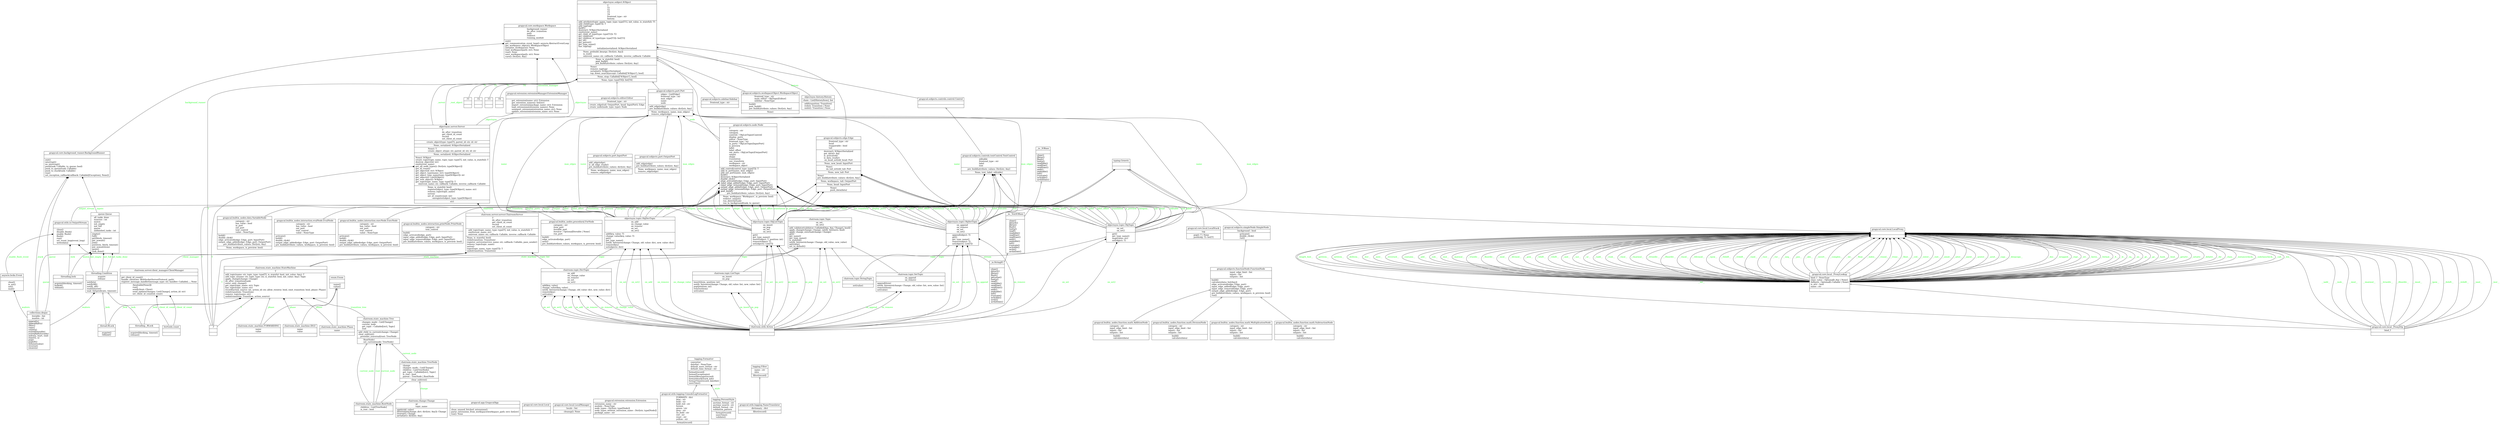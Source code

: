digraph "classes" {
rankdir=BT
charset="utf-8"
".T" [color="black", fontcolor="black", label=<{.T|<br ALIGN="LEFT"/>|}>, shape="record", style="solid"];
".T" [color="black", fontcolor="black", label=<{.T|<br ALIGN="LEFT"/>|}>, shape="record", style="solid"];
".T" [color="black", fontcolor="black", label=<{.T|<br ALIGN="LEFT"/>|}>, shape="record", style="solid"];
".T" [color="black", fontcolor="black", label=<{.T|<br ALIGN="LEFT"/>|}>, shape="record", style="solid"];
".T" [color="black", fontcolor="black", label=<{.T|<br ALIGN="LEFT"/>|}>, shape="record", style="solid"];
".T1" [color="black", fontcolor="black", label=<{.T1|<br ALIGN="LEFT"/>|}>, shape="record", style="solid"];
".T2" [color="black", fontcolor="black", label=<{.T2|<br ALIGN="LEFT"/>|}>, shape="record", style="solid"];
".T3" [color="black", fontcolor="black", label=<{.T3|<br ALIGN="LEFT"/>|}>, shape="record", style="solid"];
".T4" [color="black", fontcolor="black", label=<{.T4|<br ALIGN="LEFT"/>|}>, shape="record", style="solid"];
"_io.StringIO" [color="black", fontcolor="black", label=<{_io.StringIO|<br ALIGN="LEFT"/>|<I>close</I>()<br ALIGN="LEFT"/><I>detach</I>()<br ALIGN="LEFT"/><I>fileno</I>()<br ALIGN="LEFT"/><I>flush</I>()<br ALIGN="LEFT"/><I>getvalue</I>()<br ALIGN="LEFT"/><I>isatty</I>()<br ALIGN="LEFT"/><I>read</I>()<br ALIGN="LEFT"/><I>readable</I>()<br ALIGN="LEFT"/><I>readline</I>()<br ALIGN="LEFT"/><I>readlines</I>()<br ALIGN="LEFT"/><I>seek</I>()<br ALIGN="LEFT"/><I>seekable</I>()<br ALIGN="LEFT"/><I>tell</I>()<br ALIGN="LEFT"/><I>truncate</I>()<br ALIGN="LEFT"/><I>writable</I>()<br ALIGN="LEFT"/><I>write</I>()<br ALIGN="LEFT"/><I>writelines</I>()<br ALIGN="LEFT"/>}>, shape="record", style="solid"];
"_io._IOBase" [color="black", fontcolor="black", label=<{_io._IOBase|<br ALIGN="LEFT"/>|<I>close</I>()<br ALIGN="LEFT"/><I>fileno</I>()<br ALIGN="LEFT"/><I>flush</I>()<br ALIGN="LEFT"/><I>isatty</I>()<br ALIGN="LEFT"/><I>readable</I>()<br ALIGN="LEFT"/><I>readline</I>()<br ALIGN="LEFT"/><I>readlines</I>()<br ALIGN="LEFT"/><I>seek</I>()<br ALIGN="LEFT"/><I>seekable</I>()<br ALIGN="LEFT"/><I>tell</I>()<br ALIGN="LEFT"/><I>truncate</I>()<br ALIGN="LEFT"/><I>writable</I>()<br ALIGN="LEFT"/><I>writelines</I>()<br ALIGN="LEFT"/>}>, shape="record", style="solid"];
"_io._TextIOBase" [color="black", fontcolor="black", label=<{_io._TextIOBase|<br ALIGN="LEFT"/>|<I>close</I>()<br ALIGN="LEFT"/><I>detach</I>()<br ALIGN="LEFT"/><I>fileno</I>()<br ALIGN="LEFT"/><I>flush</I>()<br ALIGN="LEFT"/><I>isatty</I>()<br ALIGN="LEFT"/><I>read</I>()<br ALIGN="LEFT"/><I>readable</I>()<br ALIGN="LEFT"/><I>readline</I>()<br ALIGN="LEFT"/><I>readlines</I>()<br ALIGN="LEFT"/><I>seek</I>()<br ALIGN="LEFT"/><I>seekable</I>()<br ALIGN="LEFT"/><I>tell</I>()<br ALIGN="LEFT"/><I>truncate</I>()<br ALIGN="LEFT"/><I>writable</I>()<br ALIGN="LEFT"/><I>write</I>()<br ALIGN="LEFT"/><I>writelines</I>()<br ALIGN="LEFT"/>}>, shape="record", style="solid"];
"_thread.RLock" [color="black", fontcolor="black", label=<{_thread.RLock|<br ALIGN="LEFT"/>|<I>acquire</I>()<br ALIGN="LEFT"/><I>release</I>()<br ALIGN="LEFT"/>}>, shape="record", style="solid"];
"asyncio.locks.Event" [color="black", fontcolor="black", label=<{asyncio.locks.Event|<br ALIGN="LEFT"/>|clear()<br ALIGN="LEFT"/>is_set()<br ALIGN="LEFT"/>set()<br ALIGN="LEFT"/>wait()<br ALIGN="LEFT"/>}>, shape="record", style="solid"];
"chatroom.change.Change" [color="black", fontcolor="black", label=<{chatroom.change.Change|id<br ALIGN="LEFT"/>topic_name<br ALIGN="LEFT"/>|apply(old_value)<br ALIGN="LEFT"/>deserialize(change_dict: dict[str, Any]): Change<br ALIGN="LEFT"/><I>inverse</I>(): Change<br ALIGN="LEFT"/><I>serialize</I>(): dict[str, Any]<br ALIGN="LEFT"/>}>, shape="record", style="solid"];
"chatroom.server.client_manager.ClientManager" [color="black", fontcolor="black", label=<{chatroom.server.client_manager.ClientManager|<br ALIGN="LEFT"/>|get_client_id_count()<br ALIGN="LEFT"/>handle_client(ws: WebSocketServerProtocol, path)<br ALIGN="LEFT"/>register_message_handler(message_type: str, handler: Callable[..., None | Awaitable[None]])<br ALIGN="LEFT"/>run()<br ALIGN="LEFT"/>send(client: Client)<br ALIGN="LEFT"/>send_update(changes: List[Change], action_id: str)<br ALIGN="LEFT"/>set_client_id_count(id_count)<br ALIGN="LEFT"/>}>, shape="record", style="solid"];
"chatroom.server.server.ChatroomServer" [color="black", fontcolor="black", label=<{chatroom.server.server.ChatroomServer|T<br ALIGN="LEFT"/>do_after_transition<br ALIGN="LEFT"/>get_client_id_count<br ALIGN="LEFT"/>record<br ALIGN="LEFT"/>set_client_id_count<br ALIGN="LEFT"/>|add_topic(topic_name, type: type[T], init_value, is_stateful): T<br ALIGN="LEFT"/>emit(event_name: str)<br ALIGN="LEFT"/>on(event_name: str, callback: Callable, inverse_callback: Callable | None, is_stateful: bool)<br ALIGN="LEFT"/>redo(transition: Transition)<br ALIGN="LEFT"/>register_service(service_name: str, callback: Callable, pass_sender)<br ALIGN="LEFT"/>remove_topic(topic_name)<br ALIGN="LEFT"/>serve()<br ALIGN="LEFT"/>topic(topic_name, type: type[T]): T<br ALIGN="LEFT"/>undo(transition: Transition)<br ALIGN="LEFT"/>}>, shape="record", style="solid"];
"chatroom.state_machine.Phase.FORWARDING" [color="black", fontcolor="black", label=<{chatroom.state_machine.FORWARDING|name<br ALIGN="LEFT"/>value<br ALIGN="LEFT"/>|}>, shape="record", style="solid"];
"chatroom.state_machine.Phase.IDLE" [color="black", fontcolor="black", label=<{chatroom.state_machine.IDLE|name<br ALIGN="LEFT"/>value<br ALIGN="LEFT"/>|}>, shape="record", style="solid"];
"chatroom.state_machine.Phase" [color="black", fontcolor="black", label=<{chatroom.state_machine.Phase|name<br ALIGN="LEFT"/>|}>, shape="record", style="solid"];
"chatroom.state_machine.RootNode" [color="black", fontcolor="black", label=<{chatroom.state_machine.RootNode|children : List[TreeNode]<br ALIGN="LEFT"/>is_root : bool<br ALIGN="LEFT"/>|}>, shape="record", style="solid"];
"chatroom.state_machine.StateMachine" [color="black", fontcolor="black", label=<{chatroom.state_machine.StateMachine|T<br ALIGN="LEFT"/>|add_topic(name: str, topic_type: type[T], is_stateful: bool, init_value: Any): T<br ALIGN="LEFT"/>add_topic_s(name: str, topic_type: str, is_stateful: bool, init_value: Any): Topic<br ALIGN="LEFT"/>apply_change(change: Change)<br ALIGN="LEFT"/>do_after_transition(task)<br ALIGN="LEFT"/>enter_emit_change()<br ALIGN="LEFT"/>get_topic(topic_name: str): Topic<br ALIGN="LEFT"/>has_topic(topic_name: str)<br ALIGN="LEFT"/>record(action_source: int, action_id: str, allow_reentry: bool, emit_transition: bool, phase: Phase)<br ALIGN="LEFT"/>redo(transition: Transition)<br ALIGN="LEFT"/>remove_topic(name: str)<br ALIGN="LEFT"/>undo(transition: Transition, action_source)<br ALIGN="LEFT"/>}>, shape="record", style="solid"];
"chatroom.state_machine.Tree" [color="black", fontcolor="black", label=<{chatroom.state_machine.Tree|changes_made : List[Change]<br ALIGN="LEFT"/>current_node<br ALIGN="LEFT"/>get_topic : Callable[[str], Topic]<br ALIGN="LEFT"/>root<br ALIGN="LEFT"/>|add_child_to_current(change: Change)<br ALIGN="LEFT"/>clear_subtree()<br ALIGN="LEFT"/>preorder_traversal(root: TreeNode | RootNode)<br ALIGN="LEFT"/>set_current(node: TreeNode)<br ALIGN="LEFT"/>}>, shape="record", style="solid"];
"chatroom.state_machine.TreeNode" [color="black", fontcolor="black", label=<{chatroom.state_machine.TreeNode|change<br ALIGN="LEFT"/>changes_made : List[Change]<br ALIGN="LEFT"/>children : List[TreeNode]<br ALIGN="LEFT"/>get_topic : Callable[[str], Topic]<br ALIGN="LEFT"/>is_root : bool<br ALIGN="LEFT"/>parent : TreeNode \| RootNode<br ALIGN="LEFT"/>|clear_subtree()<br ALIGN="LEFT"/>}>, shape="record", style="solid"];
"chatroom.topic.DictTopic" [color="black", fontcolor="black", label=<{chatroom.topic.DictTopic|on_add<br ALIGN="LEFT"/>on_change_value<br ALIGN="LEFT"/>on_remove<br ALIGN="LEFT"/>on_set<br ALIGN="LEFT"/>on_set2<br ALIGN="LEFT"/>|add(key, value)<br ALIGN="LEFT"/>change_value(key, value)<br ALIGN="LEFT"/>notify_listeners(change: Change, old_value: dict, new_value: dict)<br ALIGN="LEFT"/>remove(key)<br ALIGN="LEFT"/>set(value)<br ALIGN="LEFT"/>}>, shape="record", style="solid"];
"chatroom.topic.ListTopic" [color="black", fontcolor="black", label=<{chatroom.topic.ListTopic|on_insert<br ALIGN="LEFT"/>on_pop<br ALIGN="LEFT"/>|insert(item, position: int)<br ALIGN="LEFT"/>notify_listeners(change: Change, old_value: list, new_value: list)<br ALIGN="LEFT"/>pop(position: int)<br ALIGN="LEFT"/>remove(item)<br ALIGN="LEFT"/>set(value)<br ALIGN="LEFT"/>}>, shape="record", style="solid"];
"chatroom.topic.SetTopic" [color="black", fontcolor="black", label=<{chatroom.topic.SetTopic|on_append<br ALIGN="LEFT"/>on_remove<br ALIGN="LEFT"/>|append(item)<br ALIGN="LEFT"/>notify_listeners(change: Change, old_value: list, new_value: list)<br ALIGN="LEFT"/>remove(item)<br ALIGN="LEFT"/>set(value)<br ALIGN="LEFT"/>}>, shape="record", style="solid"];
"chatroom.topic.StringTopic" [color="black", fontcolor="black", label=<{chatroom.topic.StringTopic|<br ALIGN="LEFT"/>|set(value)<br ALIGN="LEFT"/>}>, shape="record", style="solid"];
"chatroom.topic.Topic" [color="black", fontcolor="black", label=<{chatroom.topic.Topic|on_set<br ALIGN="LEFT"/>on_set2<br ALIGN="LEFT"/>|add_validator(validator: Callable[[Any, Any, Change], bool])<br ALIGN="LEFT"/>apply_change(change: Change, notify_listeners: bool)<br ALIGN="LEFT"/>apply_change_external(change: Change)<br ALIGN="LEFT"/>get()<br ALIGN="LEFT"/>get_name()<br ALIGN="LEFT"/>get_type_name()<br ALIGN="LEFT"/>is_stateful()<br ALIGN="LEFT"/>notify_listeners(change: Change, old_value, new_value)<br ALIGN="LEFT"/><I>set</I>(value)<br ALIGN="LEFT"/>set_to_default()<br ALIGN="LEFT"/>}>, shape="record", style="solid"];
"chatroom.utils.Action" [color="black", fontcolor="black", label=<{chatroom.utils.Action|<br ALIGN="LEFT"/>|}>, shape="record", style="solid"];
"collections.deque" [color="black", fontcolor="black", label=<{collections.deque|iterable : list<br ALIGN="LEFT"/>maxlen : int<br ALIGN="LEFT"/>|<I>append</I>(x)<br ALIGN="LEFT"/><I>appendleft</I>(x)<br ALIGN="LEFT"/><I>clear</I>()<br ALIGN="LEFT"/>copy()<br ALIGN="LEFT"/>count(x)<br ALIGN="LEFT"/><I>extend</I>(iterable)<br ALIGN="LEFT"/><I>extendleft</I>(iterable)<br ALIGN="LEFT"/>index(x, start, end)<br ALIGN="LEFT"/><I>insert</I>(i, x)<br ALIGN="LEFT"/>pop()<br ALIGN="LEFT"/>popleft()<br ALIGN="LEFT"/><I>remove</I>(value)<br ALIGN="LEFT"/>reverse()<br ALIGN="LEFT"/>rotate(n)<br ALIGN="LEFT"/>}>, shape="record", style="solid"];
"enum.Enum" [color="black", fontcolor="black", label=<{enum.Enum|<br ALIGN="LEFT"/>|name()<br ALIGN="LEFT"/>value()<br ALIGN="LEFT"/>}>, shape="record", style="solid"];
"grapycal.app.GrapycalApp" [color="black", fontcolor="black", label=<{grapycal.app.GrapycalApp|<br ALIGN="LEFT"/>|clean_unused_fetched_extensions()<br ALIGN="LEFT"/>parse_extensions_from_workspace(workspace_path: str): list[str]<br ALIGN="LEFT"/>run(): None<br ALIGN="LEFT"/>}>, shape="record", style="solid"];
"grapycal.builtin_nodes.data.VariableNode" [color="black", fontcolor="black", label=<{grapycal.builtin_nodes.data.VariableNode|category : str<br ALIGN="LEFT"/>has_value : bool<br ALIGN="LEFT"/>in_port<br ALIGN="LEFT"/>out_port<br ALIGN="LEFT"/>text_control<br ALIGN="LEFT"/>value : NoneType<br ALIGN="LEFT"/>|build()<br ALIGN="LEFT"/>double_click()<br ALIGN="LEFT"/>edge_activated(edge: Edge, port: InputPort)<br ALIGN="LEFT"/>output_edge_added(edge: Edge, port: OutputPort)<br ALIGN="LEFT"/>pre_build(attribute_values: Dict[str, Any] | None, workspace, is_preview: bool)<br ALIGN="LEFT"/>}>, shape="record", style="solid"];
"grapycal.builtin_nodes.function.math.AdditionNode" [color="black", fontcolor="black", label=<{grapycal.builtin_nodes.function.math.AdditionNode|category : str<br ALIGN="LEFT"/>input_edge_limit : list<br ALIGN="LEFT"/>inputs : list<br ALIGN="LEFT"/>outputs : list<br ALIGN="LEFT"/>|build()<br ALIGN="LEFT"/>calculate(data)<br ALIGN="LEFT"/>}>, shape="record", style="solid"];
"grapycal.builtin_nodes.function.math.DivisionNode" [color="black", fontcolor="black", label=<{grapycal.builtin_nodes.function.math.DivisionNode|category : str<br ALIGN="LEFT"/>input_edge_limit : list<br ALIGN="LEFT"/>inputs : list<br ALIGN="LEFT"/>outputs : list<br ALIGN="LEFT"/>|build()<br ALIGN="LEFT"/>calculate(data)<br ALIGN="LEFT"/>}>, shape="record", style="solid"];
"grapycal.builtin_nodes.function.math.MultiplicationNode" [color="black", fontcolor="black", label=<{grapycal.builtin_nodes.function.math.MultiplicationNode|category : str<br ALIGN="LEFT"/>input_edge_limit : list<br ALIGN="LEFT"/>inputs : list<br ALIGN="LEFT"/>outputs : list<br ALIGN="LEFT"/>|build()<br ALIGN="LEFT"/>calculate(data)<br ALIGN="LEFT"/>}>, shape="record", style="solid"];
"grapycal.builtin_nodes.function.math.SubtractionNode" [color="black", fontcolor="black", label=<{grapycal.builtin_nodes.function.math.SubtractionNode|category : str<br ALIGN="LEFT"/>input_edge_limit : list<br ALIGN="LEFT"/>inputs : list<br ALIGN="LEFT"/>outputs : list<br ALIGN="LEFT"/>|build()<br ALIGN="LEFT"/>calculate(data)<br ALIGN="LEFT"/>}>, shape="record", style="solid"];
"grapycal.builtin_nodes.interaction.evalNode.EvalNode" [color="black", fontcolor="black", label=<{grapycal.builtin_nodes.interaction.evalNode.EvalNode|category : str<br ALIGN="LEFT"/>has_value : bool<br ALIGN="LEFT"/>out_port<br ALIGN="LEFT"/>text_control<br ALIGN="LEFT"/>value : NoneType<br ALIGN="LEFT"/>|activate()<br ALIGN="LEFT"/>build()<br ALIGN="LEFT"/>double_click()<br ALIGN="LEFT"/>output_edge_added(edge: Edge, port: OutputPort)<br ALIGN="LEFT"/>pre_build(attribute_values, workspace, is_preview: bool)<br ALIGN="LEFT"/>}>, shape="record", style="solid"];
"grapycal.builtin_nodes.interaction.execNode.ExecNode" [color="black", fontcolor="black", label=<{grapycal.builtin_nodes.interaction.execNode.ExecNode|category : str<br ALIGN="LEFT"/>has_value : bool<br ALIGN="LEFT"/>out_port<br ALIGN="LEFT"/>text_control<br ALIGN="LEFT"/>value : NoneType<br ALIGN="LEFT"/>|activate()<br ALIGN="LEFT"/>build()<br ALIGN="LEFT"/>double_click()<br ALIGN="LEFT"/>output_edge_added(edge: Edge, port: OutputPort)<br ALIGN="LEFT"/>pre_build(attribute_values, workspace, is_preview: bool)<br ALIGN="LEFT"/>}>, shape="record", style="solid"];
"grapycal.builtin_nodes.interaction.printNode.PrintNode" [color="black", fontcolor="black", label=<{grapycal.builtin_nodes.interaction.printNode.PrintNode|category : str<br ALIGN="LEFT"/>text_control<br ALIGN="LEFT"/>|build()<br ALIGN="LEFT"/>edge_activated(edge, port)<br ALIGN="LEFT"/>input_edge_added(edge: Edge, port: InputPort)<br ALIGN="LEFT"/>input_edge_removed(edge: Edge, port: InputPort)<br ALIGN="LEFT"/>pre_build(attribute_values, workspace, is_preview: bool)<br ALIGN="LEFT"/>}>, shape="record", style="solid"];
"grapycal.builtin_nodes.procedural.ForNode" [color="black", fontcolor="black", label=<{grapycal.builtin_nodes.procedural.ForNode|category : str<br ALIGN="LEFT"/>item_port<br ALIGN="LEFT"/>iterable_port<br ALIGN="LEFT"/>iterator : Optional[Iterable \| None]<br ALIGN="LEFT"/>run_port<br ALIGN="LEFT"/>|build()<br ALIGN="LEFT"/>edge_activated(edge, port)<br ALIGN="LEFT"/>next()<br ALIGN="LEFT"/>pre_build(attribute_values, workspace, is_preview: bool)<br ALIGN="LEFT"/>}>, shape="record", style="solid"];
"grapycal.core.background_runner.BackgroundRunner" [color="black", fontcolor="black", label=<{grapycal.core.background_runner.BackgroundRunner|<br ALIGN="LEFT"/>|exit()<br ALIGN="LEFT"/>interrupt()<br ALIGN="LEFT"/>no_interrupt()<br ALIGN="LEFT"/>push(task: Callable, to_queue: bool)<br ALIGN="LEFT"/>push_to_queue(task: Callable)<br ALIGN="LEFT"/>push_to_stack(task: Callable)<br ALIGN="LEFT"/>run()<br ALIGN="LEFT"/>set_exception_callback(callback: Callable[[Exception], None])<br ALIGN="LEFT"/>}>, shape="record", style="solid"];
"grapycal.core.local.Local" [color="black", fontcolor="black", label=<{grapycal.core.local.Local|<br ALIGN="LEFT"/>|}>, shape="record", style="solid"];
"grapycal.core.local.LocalManager" [color="black", fontcolor="black", label=<{grapycal.core.local.LocalManager|locals : list<br ALIGN="LEFT"/>|cleanup(): None<br ALIGN="LEFT"/>}>, shape="record", style="solid"];
"grapycal.core.local.LocalProxy" [color="black", fontcolor="black", label=<{grapycal.core.local.LocalProxy|<br ALIGN="LEFT"/>|}>, shape="record", style="solid"];
"grapycal.core.local.LocalStack" [color="black", fontcolor="black", label=<{grapycal.core.local.LocalStack|top<br ALIGN="LEFT"/>|pop(): T \| None<br ALIGN="LEFT"/>push(obj: T): list[T]<br ALIGN="LEFT"/>}>, shape="record", style="solid"];
"grapycal.core.local._ProxyIOp" [color="black", fontcolor="black", label=<{grapycal.core.local._ProxyIOp|bind_f<br ALIGN="LEFT"/>|}>, shape="record", style="solid"];
"grapycal.core.local._ProxyLookup" [color="black", fontcolor="black", label=<{grapycal.core.local._ProxyLookup|bind_f : NoneType<br ALIGN="LEFT"/>class_value : Optional[t.Any \| None]<br ALIGN="LEFT"/>fallback : Optional[t.Callable \| None]<br ALIGN="LEFT"/>is_attr : bool<br ALIGN="LEFT"/>name : str<br ALIGN="LEFT"/>|}>, shape="record", style="solid"];
"grapycal.core.workspace.Workspace" [color="black", fontcolor="black", label=<{grapycal.core.workspace.Workspace|background_runner<br ALIGN="LEFT"/>do_after_transition<br ALIGN="LEFT"/>path<br ALIGN="LEFT"/>redirect<br ALIGN="LEFT"/>running_module<br ALIGN="LEFT"/>|exit()<br ALIGN="LEFT"/>get_communication_event_loop(): asyncio.AbstractEventLoop<br ALIGN="LEFT"/>get_workspace_object(): WorkspaceObject<br ALIGN="LEFT"/>initialize_workspace(): None<br ALIGN="LEFT"/>load_workspace(path: str): None<br ALIGN="LEFT"/>run(): None<br ALIGN="LEFT"/>save_workspace(path: str): None<br ALIGN="LEFT"/>vars(): Dict[str, Any]<br ALIGN="LEFT"/>}>, shape="record", style="solid"];
"grapycal.extension.extension.Extension" [color="black", fontcolor="black", label=<{grapycal.extension.extension.Extension|extension_name : str<br ALIGN="LEFT"/>module : NoneType<br ALIGN="LEFT"/>node_types : Dict[str, type[Node]]<br ALIGN="LEFT"/>node_types_without_extension_name : Dict[str, type[Node]]<br ALIGN="LEFT"/>package_name : str<br ALIGN="LEFT"/>|}>, shape="record", style="solid"];
"grapycal.extension.extensionManager.ExtensionManager" [color="black", fontcolor="black", label=<{grapycal.extension.extensionManager.ExtensionManager|<br ALIGN="LEFT"/>|get_extension(name: str): Extension<br ALIGN="LEFT"/>get_extention_names(): list[str]<br ALIGN="LEFT"/>import_extension(package_name: str): Extension<br ALIGN="LEFT"/>load_extensions(extension_names): None<br ALIGN="LEFT"/>unimport_extension(extension_name: str): None<br ALIGN="LEFT"/>update_extension(extension_name: str): None<br ALIGN="LEFT"/>}>, shape="record", style="solid"];
"grapycal.sobjects.controls.control.Control" [color="black", fontcolor="black", label=<{grapycal.sobjects.controls.control.Control|<br ALIGN="LEFT"/>|}>, shape="record", style="solid"];
"grapycal.sobjects.controls.textControl.TextControl" [color="black", fontcolor="black", label=<{grapycal.sobjects.controls.textControl.TextControl|editable<br ALIGN="LEFT"/>frontend_type : str<br ALIGN="LEFT"/>label<br ALIGN="LEFT"/>text<br ALIGN="LEFT"/>|pre_build(attribute_values: Dict[str, Any] | None, text, label, editable)<br ALIGN="LEFT"/>}>, shape="record", style="solid"];
"grapycal.sobjects.edge.Edge" [color="black", fontcolor="black", label=<{grapycal.sobjects.edge.Edge|frontend_type : str<br ALIGN="LEFT"/>head<br ALIGN="LEFT"/>reaquirable : bool<br ALIGN="LEFT"/>tail<br ALIGN="LEFT"/>|destroy(): SObjectSerialized<br ALIGN="LEFT"/>get_data(): Any<br ALIGN="LEFT"/>is_activated()<br ALIGN="LEFT"/>is_data_ready()<br ALIGN="LEFT"/>on_head_set(old_head: Port | None, new_head: InputPort | None)<br ALIGN="LEFT"/>on_tail_set(old_tail: Port | None, new_tail: Port | None)<br ALIGN="LEFT"/>pre_build(attribute_values: dict[str, Any] | None, workspace, tail: OutputPort | None, head: InputPort | None)<br ALIGN="LEFT"/>push_data(data)<br ALIGN="LEFT"/>}>, shape="record", style="solid"];
"grapycal.sobjects.editor.Editor" [color="black", fontcolor="black", label=<{grapycal.sobjects.editor.Editor|frontend_type : str<br ALIGN="LEFT"/>|create_edge(tail: OutputPort, head: InputPort): Edge<br ALIGN="LEFT"/>create_node(node_type: type): Node<br ALIGN="LEFT"/>}>, shape="record", style="solid"];
"grapycal.sobjects.functionNode.FunctionNode" [color="black", fontcolor="black", label=<{grapycal.sobjects.functionNode.FunctionNode|input_edge_limit : list<br ALIGN="LEFT"/>inputs : list<br ALIGN="LEFT"/>outputs : list<br ALIGN="LEFT"/>|build()<br ALIGN="LEFT"/>calculate(data: list[Any])<br ALIGN="LEFT"/>edge_activated(edge: Edge, port)<br ALIGN="LEFT"/>input_edge_added(edge: Edge, port)<br ALIGN="LEFT"/>input_edge_removed(edge: Edge, port)<br ALIGN="LEFT"/>output_edge_added(edge: Edge, port)<br ALIGN="LEFT"/>pre_build(attribute_values, workspace, is_preview: bool)<br ALIGN="LEFT"/>run()<br ALIGN="LEFT"/>}>, shape="record", style="solid"];
"grapycal.sobjects.node.Node" [color="black", fontcolor="black", label=<{grapycal.sobjects.node.Node|T<br ALIGN="LEFT"/>category : str<br ALIGN="LEFT"/>category_<br ALIGN="LEFT"/>controls : ObjListTopic[Control]<br ALIGN="LEFT"/>display_ports<br ALIGN="LEFT"/>editor : NoneType<br ALIGN="LEFT"/>frontend_type : str<br ALIGN="LEFT"/>in_ports : ObjListTopic[InputPort]<br ALIGN="LEFT"/>is_preview<br ALIGN="LEFT"/>label<br ALIGN="LEFT"/>label_offset<br ALIGN="LEFT"/>out_ports : ObjListTopic[OutputPort]<br ALIGN="LEFT"/>output<br ALIGN="LEFT"/>shape<br ALIGN="LEFT"/>translation<br ALIGN="LEFT"/>use_transform<br ALIGN="LEFT"/>workspace : str<br ALIGN="LEFT"/>workspace_object<br ALIGN="LEFT"/>|add_control(control_type: type[T]): T<br ALIGN="LEFT"/>add_in_port(name, max_edges)<br ALIGN="LEFT"/>add_out_port(name, max_edges)<br ALIGN="LEFT"/><I>build</I>()<br ALIGN="LEFT"/>destroy(): SObjectSerialized<br ALIGN="LEFT"/><I>double_click</I>()<br ALIGN="LEFT"/><I>edge_activated</I>(edge: Edge, port: InputPort)<br ALIGN="LEFT"/><I>input_edge_added</I>(edge: Edge, port: InputPort)<br ALIGN="LEFT"/><I>input_edge_removed</I>(edge: Edge, port: InputPort)<br ALIGN="LEFT"/><I>output_edge_added</I>(edge: Edge, port: OutputPort)<br ALIGN="LEFT"/><I>output_edge_removed</I>(edge: Edge, port: OutputPort)<br ALIGN="LEFT"/><I>post_build</I>()<br ALIGN="LEFT"/>pre_build(attribute_values: Dict[str, Any] | None, workspace: 'Workspace', is_preview: bool)<br ALIGN="LEFT"/>redirect_output()<br ALIGN="LEFT"/>run_directly(task)<br ALIGN="LEFT"/>run_in_background(task, to_queue)<br ALIGN="LEFT"/>}>, shape="record", style="solid"];
"grapycal.sobjects.port.InputPort" [color="black", fontcolor="black", label=<{grapycal.sobjects.port.InputPort|<br ALIGN="LEFT"/>|add_edge(edge)<br ALIGN="LEFT"/>is_all_edge_ready()<br ALIGN="LEFT"/>pre_build(attribute_values: dict[str, Any] | None, workspace, name, max_edges)<br ALIGN="LEFT"/>remove_edge(edge)<br ALIGN="LEFT"/>}>, shape="record", style="solid"];
"grapycal.sobjects.port.OutputPort" [color="black", fontcolor="black", label=<{grapycal.sobjects.port.OutputPort|<br ALIGN="LEFT"/>|add_edge(edge)<br ALIGN="LEFT"/>pre_build(attribute_values: dict[str, Any] | None, workspace, name, max_edges)<br ALIGN="LEFT"/>remove_edge(edge)<br ALIGN="LEFT"/>}>, shape="record", style="solid"];
"grapycal.sobjects.port.Port" [color="black", fontcolor="black", label=<{grapycal.sobjects.port.Port|edges : List[Edge]<br ALIGN="LEFT"/>frontend_type : str<br ALIGN="LEFT"/>max_edges<br ALIGN="LEFT"/>name<br ALIGN="LEFT"/>node<br ALIGN="LEFT"/>|add_edge(edge)<br ALIGN="LEFT"/>pre_build(attribute_values: dict[str, Any] | None, workspace, name, max_edges)<br ALIGN="LEFT"/>remove_edge(edge)<br ALIGN="LEFT"/>}>, shape="record", style="solid"];
"grapycal.sobjects.sidebar.Sidebar" [color="black", fontcolor="black", label=<{grapycal.sobjects.sidebar.Sidebar|frontend_type : str<br ALIGN="LEFT"/>|}>, shape="record", style="solid"];
"grapycal.sobjects.simpleNode.SimpleNode" [color="black", fontcolor="black", label=<{grapycal.sobjects.simpleNode.SimpleNode|background : bool<br ALIGN="LEFT"/>|activate()<br ALIGN="LEFT"/>double_click()<br ALIGN="LEFT"/><I>run</I>()<br ALIGN="LEFT"/>}>, shape="record", style="solid"];
"grapycal.sobjects.workspaceObject.WorkspaceObject" [color="black", fontcolor="black", label=<{grapycal.sobjects.workspaceObject.WorkspaceObject|frontend_type : str<br ALIGN="LEFT"/>main_editor : ObjTopic[Editor]<br ALIGN="LEFT"/>sidebar : NoneType<br ALIGN="LEFT"/>|build()<br ALIGN="LEFT"/>post_build()<br ALIGN="LEFT"/>pre_build(attribute_values: Dict[str, Any] | None)<br ALIGN="LEFT"/>}>, shape="record", style="solid"];
"grapycal.utils.io.OutputStream" [color="black", fontcolor="black", label=<{grapycal.utils.io.OutputStream|<br ALIGN="LEFT"/>|close()<br ALIGN="LEFT"/>disable_flush()<br ALIGN="LEFT"/>enable_flush()<br ALIGN="LEFT"/>flush()<br ALIGN="LEFT"/>run()<br ALIGN="LEFT"/>set_event_loop(event_loop)<br ALIGN="LEFT"/>write(data)<br ALIGN="LEFT"/>}>, shape="record", style="solid"];
"grapycal.utils.logging.ConsoleLogFormatter" [color="black", fontcolor="black", label=<{grapycal.utils.logging.ConsoleLogFormatter|FORMATS : dict<br ALIGN="LEFT"/>blue : str<br ALIGN="LEFT"/>bold : str<br ALIGN="LEFT"/>bold_red : str<br ALIGN="LEFT"/>format_<br ALIGN="LEFT"/>green : str<br ALIGN="LEFT"/>grey : str<br ALIGN="LEFT"/>no_bold : str<br ALIGN="LEFT"/>red : str<br ALIGN="LEFT"/>reset : str<br ALIGN="LEFT"/>yellow : str<br ALIGN="LEFT"/>|format(record)<br ALIGN="LEFT"/>}>, shape="record", style="solid"];
"grapycal.utils.logging.NameTranslator" [color="black", fontcolor="black", label=<{grapycal.utils.logging.NameTranslator|dictionary : dict<br ALIGN="LEFT"/>|filter(record)<br ALIGN="LEFT"/>}>, shape="record", style="solid"];
"itertools.count" [color="black", fontcolor="black", label=<{itertools.count|<br ALIGN="LEFT"/>|}>, shape="record", style="solid"];
"logging.Filter" [color="black", fontcolor="black", label=<{logging.Filter|name : str<br ALIGN="LEFT"/>nlen<br ALIGN="LEFT"/>|filter(record)<br ALIGN="LEFT"/>}>, shape="record", style="solid"];
"logging.Formatter" [color="black", fontcolor="black", label=<{logging.Formatter|converter<br ALIGN="LEFT"/>datefmt : NoneType<br ALIGN="LEFT"/>default_msec_format : str<br ALIGN="LEFT"/>default_time_format : str<br ALIGN="LEFT"/>|format(record)<br ALIGN="LEFT"/>formatException(ei)<br ALIGN="LEFT"/>formatMessage(record)<br ALIGN="LEFT"/>formatStack(stack_info)<br ALIGN="LEFT"/>formatTime(record, datefmt)<br ALIGN="LEFT"/>usesTime()<br ALIGN="LEFT"/>}>, shape="record", style="solid"];
"logging.PercentStyle" [color="black", fontcolor="black", label=<{logging.PercentStyle|asctime_format : str<br ALIGN="LEFT"/>asctime_search : str<br ALIGN="LEFT"/>default_format : str<br ALIGN="LEFT"/>validation_pattern<br ALIGN="LEFT"/>|format(record)<br ALIGN="LEFT"/>usesTime()<br ALIGN="LEFT"/>validate()<br ALIGN="LEFT"/>}>, shape="record", style="solid"];
"objectsync.history.History" [color="black", fontcolor="black", label=<{objectsync.history.History|chain : List[HistoryItem], list<br ALIGN="LEFT"/>|add(transition: Transition)<br ALIGN="LEFT"/>redo(): Transition \| None<br ALIGN="LEFT"/>undo(): Transition \| None<br ALIGN="LEFT"/>}>, shape="record", style="solid"];
"objectsync.server.Server" [color="black", fontcolor="black", label=<{objectsync.server.Server|T<br ALIGN="LEFT"/>do_after_transition<br ALIGN="LEFT"/>get_client_id_count<br ALIGN="LEFT"/>record<br ALIGN="LEFT"/>set_client_id_count<br ALIGN="LEFT"/>|create_object(type: type[T], parent_id: str, id: str | None, serialized: SObjectSerialized | None): T<br ALIGN="LEFT"/>create_object_s(type: str, parent_id: str, id: str | None, serialized: SObjectSerialized | None): SObject<br ALIGN="LEFT"/>create_topic(topic_name, topic_type: type[T], init_value, is_stateful): T<br ALIGN="LEFT"/>destroy_object(id: str)<br ALIGN="LEFT"/>emit(event_name)<br ALIGN="LEFT"/>get_all_node_types(): Dict[str, type[SObject]]<br ALIGN="LEFT"/>get_id_count()<br ALIGN="LEFT"/>get_object(id: str): SObject<br ALIGN="LEFT"/>get_object_type(name: str): type[SObject]<br ALIGN="LEFT"/>get_object_type_name(type: type[SObject]): str<br ALIGN="LEFT"/>get_objects(): List[SObject]<br ALIGN="LEFT"/>get_root_object(): SObject<br ALIGN="LEFT"/>get_topic(topic_name, type: type[T]): T<br ALIGN="LEFT"/>on(event_name: str, callback: Callable, inverse_callback: Callable | None, is_stateful: bool)<br ALIGN="LEFT"/>register(object_type: type[SObject], name: str)<br ALIGN="LEFT"/>remove_topic(topic_name)<br ALIGN="LEFT"/>serve()<br ALIGN="LEFT"/>set_id_count(count: int)<br ALIGN="LEFT"/>unregister(object_type: type[SObject] | str)<br ALIGN="LEFT"/>}>, shape="record", style="solid"];
"objectsync.sobject.SObject" [color="black", fontcolor="black", label=<{objectsync.sobject.SObject|T<br ALIGN="LEFT"/>T1<br ALIGN="LEFT"/>T2<br ALIGN="LEFT"/>T3<br ALIGN="LEFT"/>T4<br ALIGN="LEFT"/>frontend_type : str<br ALIGN="LEFT"/>history<br ALIGN="LEFT"/>|add_attribute(topic_name, topic_type: type[T1], init_value, is_stateful): T1<br ALIGN="LEFT"/>add_child(type: type[T]): T<br ALIGN="LEFT"/>add_tag(tag)<br ALIGN="LEFT"/><I>build</I>()<br ALIGN="LEFT"/>destroy(): SObjectSerialized<br ALIGN="LEFT"/>emit(event_name)<br ALIGN="LEFT"/>get_child_of_type(type: type[T2]): T2<br ALIGN="LEFT"/>get_children()<br ALIGN="LEFT"/>get_children_of_type(type: type[T3]): list[T3]<br ALIGN="LEFT"/>get_id()<br ALIGN="LEFT"/>get_parent()<br ALIGN="LEFT"/>get_type_name()<br ALIGN="LEFT"/>has_tag(tag)<br ALIGN="LEFT"/>initialize(serialized: SObjectSerialized | None, prebuild_kwargs: Dict[str, Any])<br ALIGN="LEFT"/>is_root()<br ALIGN="LEFT"/>on(event_name: str, callback: Callable, inverse_callback: Callable | None, is_stateful: bool)<br ALIGN="LEFT"/><I>post_build</I>()<br ALIGN="LEFT"/><I>pre_build</I>(attribute_values: Dict[str, Any] | None)<br ALIGN="LEFT"/>remove_tag(tag)<br ALIGN="LEFT"/>serialize(): SObjectSerialized<br ALIGN="LEFT"/>top_down_search(accept: Callable[['SObject'], bool] | None, stop: Callable[['SObject'], bool] | None, type: type[T4]): list[T4]<br ALIGN="LEFT"/>}>, shape="record", style="solid"];
"objectsync.topic.ObjDictTopic" [color="black", fontcolor="black", label=<{objectsync.topic.ObjDictTopic|on_add<br ALIGN="LEFT"/>on_change_value<br ALIGN="LEFT"/>on_remove<br ALIGN="LEFT"/>on_set<br ALIGN="LEFT"/>on_set2<br ALIGN="LEFT"/>|add(key, value: T)<br ALIGN="LEFT"/>change_value(key, value: T)<br ALIGN="LEFT"/>get()<br ALIGN="LEFT"/>get_type_name()<br ALIGN="LEFT"/>notify_listeners(change: Change, old_value: dict, new_value: dict)<br ALIGN="LEFT"/>remove(key)<br ALIGN="LEFT"/>set(objects: dict)<br ALIGN="LEFT"/>}>, shape="record", style="solid"];
"objectsync.topic.ObjListTopic" [color="black", fontcolor="black", label=<{objectsync.topic.ObjListTopic|on_insert<br ALIGN="LEFT"/>on_pop<br ALIGN="LEFT"/>on_set<br ALIGN="LEFT"/>on_set2<br ALIGN="LEFT"/>|get()<br ALIGN="LEFT"/>get_type_name()<br ALIGN="LEFT"/>insert(object: T, position: int)<br ALIGN="LEFT"/>remove(object: T)<br ALIGN="LEFT"/>set(objects: List[T])<br ALIGN="LEFT"/>}>, shape="record", style="solid"];
"objectsync.topic.ObjSetTopic" [color="black", fontcolor="black", label=<{objectsync.topic.ObjSetTopic|on_append<br ALIGN="LEFT"/>on_remove<br ALIGN="LEFT"/>on_set<br ALIGN="LEFT"/>on_set2<br ALIGN="LEFT"/>|append(object: T)<br ALIGN="LEFT"/>get()<br ALIGN="LEFT"/>get_type_name()<br ALIGN="LEFT"/>remove(object: T)<br ALIGN="LEFT"/>set(objects: List[T])<br ALIGN="LEFT"/>}>, shape="record", style="solid"];
"objectsync.topic.ObjTopic" [color="black", fontcolor="black", label=<{objectsync.topic.ObjTopic|on_set<br ALIGN="LEFT"/>on_set2<br ALIGN="LEFT"/>|get()<br ALIGN="LEFT"/>get_type_name()<br ALIGN="LEFT"/>map(value: str)<br ALIGN="LEFT"/>set(object: T)<br ALIGN="LEFT"/>}>, shape="record", style="solid"];
"queue.Queue" [color="black", fontcolor="black", label=<{queue.Queue|all_tasks_done<br ALIGN="LEFT"/>maxsize : int<br ALIGN="LEFT"/>mutex<br ALIGN="LEFT"/>not_empty<br ALIGN="LEFT"/>not_full<br ALIGN="LEFT"/>queue<br ALIGN="LEFT"/>unfinished_tasks : int<br ALIGN="LEFT"/>|empty()<br ALIGN="LEFT"/>full()<br ALIGN="LEFT"/>get(block, timeout)<br ALIGN="LEFT"/>get_nowait()<br ALIGN="LEFT"/>join()<br ALIGN="LEFT"/>put(item, block, timeout)<br ALIGN="LEFT"/>put_nowait(item)<br ALIGN="LEFT"/>qsize()<br ALIGN="LEFT"/>task_done()<br ALIGN="LEFT"/>}>, shape="record", style="solid"];
"threading.Condition" [color="black", fontcolor="black", label=<{threading.Condition|acquire<br ALIGN="LEFT"/>release<br ALIGN="LEFT"/>|notify(n)<br ALIGN="LEFT"/>notifyAll()<br ALIGN="LEFT"/>notify_all()<br ALIGN="LEFT"/>wait(timeout)<br ALIGN="LEFT"/>wait_for(predicate, timeout)<br ALIGN="LEFT"/>}>, shape="record", style="solid"];
"threading._RLock" [color="black", fontcolor="black", label=<{threading._RLock|<br ALIGN="LEFT"/>|acquire(blocking, timeout)<br ALIGN="LEFT"/>release()<br ALIGN="LEFT"/>}>, shape="record", style="solid"];
"threading.lock" [color="black", fontcolor="black", label=<{threading.lock|<br ALIGN="LEFT"/>|acquire(blocking, timeout)<br ALIGN="LEFT"/>locked()<br ALIGN="LEFT"/><I>release</I>()<br ALIGN="LEFT"/>}>, shape="record", style="solid"];
"typing.Generic" [color="black", fontcolor="black", label=<{typing.Generic|<br ALIGN="LEFT"/>|}>, shape="record", style="solid"];
"_io.StringIO" -> "_io._TextIOBase" [arrowhead="empty", arrowtail="none"];
"_io._TextIOBase" -> "_io._IOBase" [arrowhead="empty", arrowtail="none"];
"chatroom.state_machine.Phase" -> "enum.Enum" [arrowhead="empty", arrowtail="none"];
"chatroom.state_machine.Phase.FORWARDING" -> "enum.Enum" [arrowhead="empty", arrowtail="none"];
"chatroom.state_machine.Phase.IDLE" -> "enum.Enum" [arrowhead="empty", arrowtail="none"];
"chatroom.state_machine.RootNode" -> "chatroom.state_machine.TreeNode" [arrowhead="empty", arrowtail="none"];
"chatroom.topic.DictTopic" -> "chatroom.topic.Topic" [arrowhead="empty", arrowtail="none"];
"chatroom.topic.ListTopic" -> "chatroom.topic.Topic" [arrowhead="empty", arrowtail="none"];
"chatroom.topic.SetTopic" -> "chatroom.topic.Topic" [arrowhead="empty", arrowtail="none"];
"chatroom.topic.StringTopic" -> "chatroom.topic.Topic" [arrowhead="empty", arrowtail="none"];
"grapycal.builtin_nodes.data.VariableNode" -> "grapycal.sobjects.node.Node" [arrowhead="empty", arrowtail="none"];
"grapycal.builtin_nodes.function.math.AdditionNode" -> "grapycal.sobjects.functionNode.FunctionNode" [arrowhead="empty", arrowtail="none"];
"grapycal.builtin_nodes.function.math.DivisionNode" -> "grapycal.sobjects.functionNode.FunctionNode" [arrowhead="empty", arrowtail="none"];
"grapycal.builtin_nodes.function.math.MultiplicationNode" -> "grapycal.sobjects.functionNode.FunctionNode" [arrowhead="empty", arrowtail="none"];
"grapycal.builtin_nodes.function.math.SubtractionNode" -> "grapycal.sobjects.functionNode.FunctionNode" [arrowhead="empty", arrowtail="none"];
"grapycal.builtin_nodes.interaction.evalNode.EvalNode" -> "grapycal.sobjects.node.Node" [arrowhead="empty", arrowtail="none"];
"grapycal.builtin_nodes.interaction.execNode.ExecNode" -> "grapycal.sobjects.node.Node" [arrowhead="empty", arrowtail="none"];
"grapycal.builtin_nodes.interaction.printNode.PrintNode" -> "grapycal.sobjects.node.Node" [arrowhead="empty", arrowtail="none"];
"grapycal.builtin_nodes.procedural.ForNode" -> "grapycal.sobjects.node.Node" [arrowhead="empty", arrowtail="none"];
"grapycal.core.local.LocalProxy" -> "typing.Generic" [arrowhead="empty", arrowtail="none"];
"grapycal.core.local.LocalStack" -> "typing.Generic" [arrowhead="empty", arrowtail="none"];
"grapycal.core.local._ProxyIOp" -> "grapycal.core.local._ProxyLookup" [arrowhead="empty", arrowtail="none"];
"grapycal.sobjects.controls.control.Control" -> "objectsync.sobject.SObject" [arrowhead="empty", arrowtail="none"];
"grapycal.sobjects.controls.textControl.TextControl" -> "grapycal.sobjects.controls.control.Control" [arrowhead="empty", arrowtail="none"];
"grapycal.sobjects.edge.Edge" -> "objectsync.sobject.SObject" [arrowhead="empty", arrowtail="none"];
"grapycal.sobjects.editor.Editor" -> "objectsync.sobject.SObject" [arrowhead="empty", arrowtail="none"];
"grapycal.sobjects.functionNode.FunctionNode" -> "grapycal.sobjects.simpleNode.SimpleNode" [arrowhead="empty", arrowtail="none"];
"grapycal.sobjects.node.Node" -> "objectsync.sobject.SObject" [arrowhead="empty", arrowtail="none"];
"grapycal.sobjects.port.InputPort" -> "grapycal.sobjects.port.Port" [arrowhead="empty", arrowtail="none"];
"grapycal.sobjects.port.OutputPort" -> "grapycal.sobjects.port.Port" [arrowhead="empty", arrowtail="none"];
"grapycal.sobjects.port.Port" -> "objectsync.sobject.SObject" [arrowhead="empty", arrowtail="none"];
"grapycal.sobjects.sidebar.Sidebar" -> "objectsync.sobject.SObject" [arrowhead="empty", arrowtail="none"];
"grapycal.sobjects.simpleNode.SimpleNode" -> "grapycal.sobjects.node.Node" [arrowhead="empty", arrowtail="none"];
"grapycal.sobjects.workspaceObject.WorkspaceObject" -> "objectsync.sobject.SObject" [arrowhead="empty", arrowtail="none"];
"grapycal.utils.logging.ConsoleLogFormatter" -> "logging.Formatter" [arrowhead="empty", arrowtail="none"];
"grapycal.utils.logging.NameTranslator" -> "logging.Filter" [arrowhead="empty", arrowtail="none"];
"objectsync.topic.ObjDictTopic" -> "typing.Generic" [arrowhead="empty", arrowtail="none"];
"objectsync.topic.ObjListTopic" -> "typing.Generic" [arrowhead="empty", arrowtail="none"];
"objectsync.topic.ObjSetTopic" -> "typing.Generic" [arrowhead="empty", arrowtail="none"];
"objectsync.topic.ObjTopic" -> "typing.Generic" [arrowhead="empty", arrowtail="none"];
".T" -> "chatroom.server.server.ChatroomServer" [arrowhead="diamond", arrowtail="none", fontcolor="green", label="T", style="solid"];
".T" -> "chatroom.state_machine.StateMachine" [arrowhead="diamond", arrowtail="none", fontcolor="green", label="T", style="solid"];
".T" -> "grapycal.sobjects.node.Node" [arrowhead="diamond", arrowtail="none", fontcolor="green", label="T", style="solid"];
".T" -> "objectsync.server.Server" [arrowhead="diamond", arrowtail="none", fontcolor="green", label="T", style="solid"];
".T" -> "objectsync.sobject.SObject" [arrowhead="diamond", arrowtail="none", fontcolor="green", label="T", style="solid"];
".T1" -> "objectsync.sobject.SObject" [arrowhead="diamond", arrowtail="none", fontcolor="green", label="T1", style="solid"];
".T2" -> "objectsync.sobject.SObject" [arrowhead="diamond", arrowtail="none", fontcolor="green", label="T2", style="solid"];
".T3" -> "objectsync.sobject.SObject" [arrowhead="diamond", arrowtail="none", fontcolor="green", label="T3", style="solid"];
".T4" -> "objectsync.sobject.SObject" [arrowhead="diamond", arrowtail="none", fontcolor="green", label="T4", style="solid"];
"_io.StringIO" -> "grapycal.utils.io.OutputStream" [arrowhead="diamond", arrowtail="none", fontcolor="green", label="_stream", style="solid"];
"_thread.RLock" -> "chatroom.state_machine.StateMachine" [arrowhead="diamond", arrowtail="none", fontcolor="green", label="_lock", style="solid"];
"asyncio.locks.Event" -> "grapycal.utils.io.OutputStream" [arrowhead="diamond", arrowtail="none", fontcolor="green", label="_enable_flush_event", style="solid"];
"chatroom.server.client_manager.ClientManager" -> "chatroom.server.server.ChatroomServer" [arrowhead="diamond", arrowtail="none", fontcolor="green", label="_client_manager", style="solid"];
"chatroom.server.server.ChatroomServer" -> "objectsync.server.Server" [arrowhead="diamond", arrowtail="none", fontcolor="green", label="_chatroom", style="solid"];
"chatroom.state_machine.Phase" -> "chatroom.state_machine.StateMachine" [arrowhead="diamond", arrowtail="none", fontcolor="green", label="_phase", style="solid"];
"chatroom.state_machine.Phase.IDLE" -> "chatroom.state_machine.StateMachine" [arrowhead="diamond", arrowtail="none", fontcolor="green", label="_phase", style="solid"];
"chatroom.state_machine.RootNode" -> "chatroom.state_machine.Tree" [arrowhead="diamond", arrowtail="none", fontcolor="green", label="root", style="solid"];
"chatroom.state_machine.RootNode" -> "chatroom.state_machine.Tree" [arrowhead="diamond", arrowtail="none", fontcolor="green", label="current_node", style="solid"];
"chatroom.state_machine.StateMachine" -> "chatroom.server.server.ChatroomServer" [arrowhead="diamond", arrowtail="none", fontcolor="green", label="_state_machine", style="solid"];
"chatroom.state_machine.Tree" -> "chatroom.state_machine.StateMachine" [arrowhead="diamond", arrowtail="none", fontcolor="green", label="_transition_tree", style="solid"];
"chatroom.topic.DictTopic" -> "chatroom.server.server.ChatroomServer" [arrowhead="diamond", arrowtail="none", fontcolor="green", label="_topic_list", style="solid"];
"chatroom.utils.Action" -> "chatroom.topic.DictTopic" [arrowhead="diamond", arrowtail="none", fontcolor="green", label="on_set", style="solid"];
"chatroom.utils.Action" -> "chatroom.topic.DictTopic" [arrowhead="diamond", arrowtail="none", fontcolor="green", label="on_set2", style="solid"];
"chatroom.utils.Action" -> "chatroom.topic.DictTopic" [arrowhead="diamond", arrowtail="none", fontcolor="green", label="on_add", style="solid"];
"chatroom.utils.Action" -> "chatroom.topic.DictTopic" [arrowhead="diamond", arrowtail="none", fontcolor="green", label="on_add", style="solid"];
"chatroom.utils.Action" -> "chatroom.topic.DictTopic" [arrowhead="diamond", arrowtail="none", fontcolor="green", label="on_remove", style="solid"];
"chatroom.utils.Action" -> "chatroom.topic.DictTopic" [arrowhead="diamond", arrowtail="none", fontcolor="green", label="on_remove", style="solid"];
"chatroom.utils.Action" -> "chatroom.topic.DictTopic" [arrowhead="diamond", arrowtail="none", fontcolor="green", label="on_change_value", style="solid"];
"chatroom.utils.Action" -> "chatroom.topic.ListTopic" [arrowhead="diamond", arrowtail="none", fontcolor="green", label="on_insert", style="solid"];
"chatroom.utils.Action" -> "chatroom.topic.ListTopic" [arrowhead="diamond", arrowtail="none", fontcolor="green", label="on_pop", style="solid"];
"chatroom.utils.Action" -> "chatroom.topic.SetTopic" [arrowhead="diamond", arrowtail="none", fontcolor="green", label="on_append", style="solid"];
"chatroom.utils.Action" -> "chatroom.topic.SetTopic" [arrowhead="diamond", arrowtail="none", fontcolor="green", label="on_remove", style="solid"];
"chatroom.utils.Action" -> "chatroom.topic.Topic" [arrowhead="diamond", arrowtail="none", fontcolor="green", label="on_set", style="solid"];
"chatroom.utils.Action" -> "chatroom.topic.Topic" [arrowhead="diamond", arrowtail="none", fontcolor="green", label="on_set2", style="solid"];
"chatroom.utils.Action" -> "objectsync.topic.ObjDictTopic" [arrowhead="diamond", arrowtail="none", fontcolor="green", label="on_set", style="solid"];
"chatroom.utils.Action" -> "objectsync.topic.ObjDictTopic" [arrowhead="diamond", arrowtail="none", fontcolor="green", label="on_set2", style="solid"];
"chatroom.utils.Action" -> "objectsync.topic.ObjDictTopic" [arrowhead="diamond", arrowtail="none", fontcolor="green", label="on_add", style="solid"];
"chatroom.utils.Action" -> "objectsync.topic.ObjDictTopic" [arrowhead="diamond", arrowtail="none", fontcolor="green", label="on_remove", style="solid"];
"chatroom.utils.Action" -> "objectsync.topic.ObjDictTopic" [arrowhead="diamond", arrowtail="none", fontcolor="green", label="on_change_value", style="solid"];
"chatroom.utils.Action" -> "objectsync.topic.ObjListTopic" [arrowhead="diamond", arrowtail="none", fontcolor="green", label="on_set", style="solid"];
"chatroom.utils.Action" -> "objectsync.topic.ObjListTopic" [arrowhead="diamond", arrowtail="none", fontcolor="green", label="on_set2", style="solid"];
"chatroom.utils.Action" -> "objectsync.topic.ObjListTopic" [arrowhead="diamond", arrowtail="none", fontcolor="green", label="on_insert", style="solid"];
"chatroom.utils.Action" -> "objectsync.topic.ObjListTopic" [arrowhead="diamond", arrowtail="none", fontcolor="green", label="on_pop", style="solid"];
"chatroom.utils.Action" -> "objectsync.topic.ObjSetTopic" [arrowhead="diamond", arrowtail="none", fontcolor="green", label="on_set", style="solid"];
"chatroom.utils.Action" -> "objectsync.topic.ObjSetTopic" [arrowhead="diamond", arrowtail="none", fontcolor="green", label="on_set2", style="solid"];
"chatroom.utils.Action" -> "objectsync.topic.ObjSetTopic" [arrowhead="diamond", arrowtail="none", fontcolor="green", label="on_append", style="solid"];
"chatroom.utils.Action" -> "objectsync.topic.ObjSetTopic" [arrowhead="diamond", arrowtail="none", fontcolor="green", label="on_remove", style="solid"];
"chatroom.utils.Action" -> "objectsync.topic.ObjTopic" [arrowhead="diamond", arrowtail="none", fontcolor="green", label="on_set", style="solid"];
"chatroom.utils.Action" -> "objectsync.topic.ObjTopic" [arrowhead="diamond", arrowtail="none", fontcolor="green", label="on_set2", style="solid"];
"collections.deque" -> "asyncio.locks.Event" [arrowhead="diamond", arrowtail="none", fontcolor="green", label="_waiters", style="solid"];
"collections.deque" -> "grapycal.core.background_runner.BackgroundRunner" [arrowhead="diamond", arrowtail="none", fontcolor="green", label="_queue", style="solid"];
"collections.deque" -> "grapycal.core.background_runner.BackgroundRunner" [arrowhead="diamond", arrowtail="none", fontcolor="green", label="_stack", style="solid"];
"collections.deque" -> "queue.Queue" [arrowhead="diamond", arrowtail="none", fontcolor="green", label="queue", style="solid"];
"collections.deque" -> "threading.Condition" [arrowhead="diamond", arrowtail="none", fontcolor="green", label="_waiters", style="solid"];
"grapycal.core.background_runner.BackgroundRunner" -> "grapycal.core.workspace.Workspace" [arrowhead="diamond", arrowtail="none", fontcolor="green", label="background_runner", style="solid"];
"grapycal.core.local._ProxyIOp" -> "grapycal.core.local.LocalProxy" [arrowhead="diamond", arrowtail="none", fontcolor="green", label="__iadd__", style="solid"];
"grapycal.core.local._ProxyIOp" -> "grapycal.core.local.LocalProxy" [arrowhead="diamond", arrowtail="none", fontcolor="green", label="__isub__", style="solid"];
"grapycal.core.local._ProxyIOp" -> "grapycal.core.local.LocalProxy" [arrowhead="diamond", arrowtail="none", fontcolor="green", label="__imul__", style="solid"];
"grapycal.core.local._ProxyIOp" -> "grapycal.core.local.LocalProxy" [arrowhead="diamond", arrowtail="none", fontcolor="green", label="__imatmul__", style="solid"];
"grapycal.core.local._ProxyIOp" -> "grapycal.core.local.LocalProxy" [arrowhead="diamond", arrowtail="none", fontcolor="green", label="__itruediv__", style="solid"];
"grapycal.core.local._ProxyIOp" -> "grapycal.core.local.LocalProxy" [arrowhead="diamond", arrowtail="none", fontcolor="green", label="__ifloordiv__", style="solid"];
"grapycal.core.local._ProxyIOp" -> "grapycal.core.local.LocalProxy" [arrowhead="diamond", arrowtail="none", fontcolor="green", label="__imod__", style="solid"];
"grapycal.core.local._ProxyIOp" -> "grapycal.core.local.LocalProxy" [arrowhead="diamond", arrowtail="none", fontcolor="green", label="__ipow__", style="solid"];
"grapycal.core.local._ProxyIOp" -> "grapycal.core.local.LocalProxy" [arrowhead="diamond", arrowtail="none", fontcolor="green", label="__ilshift__", style="solid"];
"grapycal.core.local._ProxyIOp" -> "grapycal.core.local.LocalProxy" [arrowhead="diamond", arrowtail="none", fontcolor="green", label="__irshift__", style="solid"];
"grapycal.core.local._ProxyIOp" -> "grapycal.core.local.LocalProxy" [arrowhead="diamond", arrowtail="none", fontcolor="green", label="__iand__", style="solid"];
"grapycal.core.local._ProxyIOp" -> "grapycal.core.local.LocalProxy" [arrowhead="diamond", arrowtail="none", fontcolor="green", label="__ixor__", style="solid"];
"grapycal.core.local._ProxyIOp" -> "grapycal.core.local.LocalProxy" [arrowhead="diamond", arrowtail="none", fontcolor="green", label="__ior__", style="solid"];
"grapycal.core.local._ProxyLookup" -> "grapycal.core.local.LocalProxy" [arrowhead="diamond", arrowtail="none", fontcolor="green", label="__doc__", style="solid"];
"grapycal.core.local._ProxyLookup" -> "grapycal.core.local.LocalProxy" [arrowhead="diamond", arrowtail="none", fontcolor="green", label="__wrapped__", style="solid"];
"grapycal.core.local._ProxyLookup" -> "grapycal.core.local.LocalProxy" [arrowhead="diamond", arrowtail="none", fontcolor="green", label="__repr__", style="solid"];
"grapycal.core.local._ProxyLookup" -> "grapycal.core.local.LocalProxy" [arrowhead="diamond", arrowtail="none", fontcolor="green", label="__str__", style="solid"];
"grapycal.core.local._ProxyLookup" -> "grapycal.core.local.LocalProxy" [arrowhead="diamond", arrowtail="none", fontcolor="green", label="__bytes__", style="solid"];
"grapycal.core.local._ProxyLookup" -> "grapycal.core.local.LocalProxy" [arrowhead="diamond", arrowtail="none", fontcolor="green", label="__format__", style="solid"];
"grapycal.core.local._ProxyLookup" -> "grapycal.core.local.LocalProxy" [arrowhead="diamond", arrowtail="none", fontcolor="green", label="__lt__", style="solid"];
"grapycal.core.local._ProxyLookup" -> "grapycal.core.local.LocalProxy" [arrowhead="diamond", arrowtail="none", fontcolor="green", label="__le__", style="solid"];
"grapycal.core.local._ProxyLookup" -> "grapycal.core.local.LocalProxy" [arrowhead="diamond", arrowtail="none", fontcolor="green", label="__eq__", style="solid"];
"grapycal.core.local._ProxyLookup" -> "grapycal.core.local.LocalProxy" [arrowhead="diamond", arrowtail="none", fontcolor="green", label="__ne__", style="solid"];
"grapycal.core.local._ProxyLookup" -> "grapycal.core.local.LocalProxy" [arrowhead="diamond", arrowtail="none", fontcolor="green", label="__gt__", style="solid"];
"grapycal.core.local._ProxyLookup" -> "grapycal.core.local.LocalProxy" [arrowhead="diamond", arrowtail="none", fontcolor="green", label="__ge__", style="solid"];
"grapycal.core.local._ProxyLookup" -> "grapycal.core.local.LocalProxy" [arrowhead="diamond", arrowtail="none", fontcolor="green", label="__hash__", style="solid"];
"grapycal.core.local._ProxyLookup" -> "grapycal.core.local.LocalProxy" [arrowhead="diamond", arrowtail="none", fontcolor="green", label="__bool__", style="solid"];
"grapycal.core.local._ProxyLookup" -> "grapycal.core.local.LocalProxy" [arrowhead="diamond", arrowtail="none", fontcolor="green", label="__getattr__", style="solid"];
"grapycal.core.local._ProxyLookup" -> "grapycal.core.local.LocalProxy" [arrowhead="diamond", arrowtail="none", fontcolor="green", label="__setattr__", style="solid"];
"grapycal.core.local._ProxyLookup" -> "grapycal.core.local.LocalProxy" [arrowhead="diamond", arrowtail="none", fontcolor="green", label="__delattr__", style="solid"];
"grapycal.core.local._ProxyLookup" -> "grapycal.core.local.LocalProxy" [arrowhead="diamond", arrowtail="none", fontcolor="green", label="__dir__", style="solid"];
"grapycal.core.local._ProxyLookup" -> "grapycal.core.local.LocalProxy" [arrowhead="diamond", arrowtail="none", fontcolor="green", label="__class__", style="solid"];
"grapycal.core.local._ProxyLookup" -> "grapycal.core.local.LocalProxy" [arrowhead="diamond", arrowtail="none", fontcolor="green", label="__instancecheck__", style="solid"];
"grapycal.core.local._ProxyLookup" -> "grapycal.core.local.LocalProxy" [arrowhead="diamond", arrowtail="none", fontcolor="green", label="__subclasscheck__", style="solid"];
"grapycal.core.local._ProxyLookup" -> "grapycal.core.local.LocalProxy" [arrowhead="diamond", arrowtail="none", fontcolor="green", label="__call__", style="solid"];
"grapycal.core.local._ProxyLookup" -> "grapycal.core.local.LocalProxy" [arrowhead="diamond", arrowtail="none", fontcolor="green", label="__len__", style="solid"];
"grapycal.core.local._ProxyLookup" -> "grapycal.core.local.LocalProxy" [arrowhead="diamond", arrowtail="none", fontcolor="green", label="__length_hint__", style="solid"];
"grapycal.core.local._ProxyLookup" -> "grapycal.core.local.LocalProxy" [arrowhead="diamond", arrowtail="none", fontcolor="green", label="__getitem__", style="solid"];
"grapycal.core.local._ProxyLookup" -> "grapycal.core.local.LocalProxy" [arrowhead="diamond", arrowtail="none", fontcolor="green", label="__setitem__", style="solid"];
"grapycal.core.local._ProxyLookup" -> "grapycal.core.local.LocalProxy" [arrowhead="diamond", arrowtail="none", fontcolor="green", label="__delitem__", style="solid"];
"grapycal.core.local._ProxyLookup" -> "grapycal.core.local.LocalProxy" [arrowhead="diamond", arrowtail="none", fontcolor="green", label="__iter__", style="solid"];
"grapycal.core.local._ProxyLookup" -> "grapycal.core.local.LocalProxy" [arrowhead="diamond", arrowtail="none", fontcolor="green", label="__next__", style="solid"];
"grapycal.core.local._ProxyLookup" -> "grapycal.core.local.LocalProxy" [arrowhead="diamond", arrowtail="none", fontcolor="green", label="__reversed__", style="solid"];
"grapycal.core.local._ProxyLookup" -> "grapycal.core.local.LocalProxy" [arrowhead="diamond", arrowtail="none", fontcolor="green", label="__contains__", style="solid"];
"grapycal.core.local._ProxyLookup" -> "grapycal.core.local.LocalProxy" [arrowhead="diamond", arrowtail="none", fontcolor="green", label="__add__", style="solid"];
"grapycal.core.local._ProxyLookup" -> "grapycal.core.local.LocalProxy" [arrowhead="diamond", arrowtail="none", fontcolor="green", label="__sub__", style="solid"];
"grapycal.core.local._ProxyLookup" -> "grapycal.core.local.LocalProxy" [arrowhead="diamond", arrowtail="none", fontcolor="green", label="__mul__", style="solid"];
"grapycal.core.local._ProxyLookup" -> "grapycal.core.local.LocalProxy" [arrowhead="diamond", arrowtail="none", fontcolor="green", label="__matmul__", style="solid"];
"grapycal.core.local._ProxyLookup" -> "grapycal.core.local.LocalProxy" [arrowhead="diamond", arrowtail="none", fontcolor="green", label="__truediv__", style="solid"];
"grapycal.core.local._ProxyLookup" -> "grapycal.core.local.LocalProxy" [arrowhead="diamond", arrowtail="none", fontcolor="green", label="__floordiv__", style="solid"];
"grapycal.core.local._ProxyLookup" -> "grapycal.core.local.LocalProxy" [arrowhead="diamond", arrowtail="none", fontcolor="green", label="__mod__", style="solid"];
"grapycal.core.local._ProxyLookup" -> "grapycal.core.local.LocalProxy" [arrowhead="diamond", arrowtail="none", fontcolor="green", label="__divmod__", style="solid"];
"grapycal.core.local._ProxyLookup" -> "grapycal.core.local.LocalProxy" [arrowhead="diamond", arrowtail="none", fontcolor="green", label="__pow__", style="solid"];
"grapycal.core.local._ProxyLookup" -> "grapycal.core.local.LocalProxy" [arrowhead="diamond", arrowtail="none", fontcolor="green", label="__lshift__", style="solid"];
"grapycal.core.local._ProxyLookup" -> "grapycal.core.local.LocalProxy" [arrowhead="diamond", arrowtail="none", fontcolor="green", label="__rshift__", style="solid"];
"grapycal.core.local._ProxyLookup" -> "grapycal.core.local.LocalProxy" [arrowhead="diamond", arrowtail="none", fontcolor="green", label="__and__", style="solid"];
"grapycal.core.local._ProxyLookup" -> "grapycal.core.local.LocalProxy" [arrowhead="diamond", arrowtail="none", fontcolor="green", label="__xor__", style="solid"];
"grapycal.core.local._ProxyLookup" -> "grapycal.core.local.LocalProxy" [arrowhead="diamond", arrowtail="none", fontcolor="green", label="__or__", style="solid"];
"grapycal.core.local._ProxyLookup" -> "grapycal.core.local.LocalProxy" [arrowhead="diamond", arrowtail="none", fontcolor="green", label="__radd__", style="solid"];
"grapycal.core.local._ProxyLookup" -> "grapycal.core.local.LocalProxy" [arrowhead="diamond", arrowtail="none", fontcolor="green", label="__rsub__", style="solid"];
"grapycal.core.local._ProxyLookup" -> "grapycal.core.local.LocalProxy" [arrowhead="diamond", arrowtail="none", fontcolor="green", label="__rmul__", style="solid"];
"grapycal.core.local._ProxyLookup" -> "grapycal.core.local.LocalProxy" [arrowhead="diamond", arrowtail="none", fontcolor="green", label="__rmatmul__", style="solid"];
"grapycal.core.local._ProxyLookup" -> "grapycal.core.local.LocalProxy" [arrowhead="diamond", arrowtail="none", fontcolor="green", label="__rtruediv__", style="solid"];
"grapycal.core.local._ProxyLookup" -> "grapycal.core.local.LocalProxy" [arrowhead="diamond", arrowtail="none", fontcolor="green", label="__rfloordiv__", style="solid"];
"grapycal.core.local._ProxyLookup" -> "grapycal.core.local.LocalProxy" [arrowhead="diamond", arrowtail="none", fontcolor="green", label="__rmod__", style="solid"];
"grapycal.core.local._ProxyLookup" -> "grapycal.core.local.LocalProxy" [arrowhead="diamond", arrowtail="none", fontcolor="green", label="__rdivmod__", style="solid"];
"grapycal.core.local._ProxyLookup" -> "grapycal.core.local.LocalProxy" [arrowhead="diamond", arrowtail="none", fontcolor="green", label="__rpow__", style="solid"];
"grapycal.core.local._ProxyLookup" -> "grapycal.core.local.LocalProxy" [arrowhead="diamond", arrowtail="none", fontcolor="green", label="__rlshift__", style="solid"];
"grapycal.core.local._ProxyLookup" -> "grapycal.core.local.LocalProxy" [arrowhead="diamond", arrowtail="none", fontcolor="green", label="__rrshift__", style="solid"];
"grapycal.core.local._ProxyLookup" -> "grapycal.core.local.LocalProxy" [arrowhead="diamond", arrowtail="none", fontcolor="green", label="__rand__", style="solid"];
"grapycal.core.local._ProxyLookup" -> "grapycal.core.local.LocalProxy" [arrowhead="diamond", arrowtail="none", fontcolor="green", label="__rxor__", style="solid"];
"grapycal.core.local._ProxyLookup" -> "grapycal.core.local.LocalProxy" [arrowhead="diamond", arrowtail="none", fontcolor="green", label="__ror__", style="solid"];
"grapycal.core.local._ProxyLookup" -> "grapycal.core.local.LocalProxy" [arrowhead="diamond", arrowtail="none", fontcolor="green", label="__neg__", style="solid"];
"grapycal.core.local._ProxyLookup" -> "grapycal.core.local.LocalProxy" [arrowhead="diamond", arrowtail="none", fontcolor="green", label="__pos__", style="solid"];
"grapycal.core.local._ProxyLookup" -> "grapycal.core.local.LocalProxy" [arrowhead="diamond", arrowtail="none", fontcolor="green", label="__abs__", style="solid"];
"grapycal.core.local._ProxyLookup" -> "grapycal.core.local.LocalProxy" [arrowhead="diamond", arrowtail="none", fontcolor="green", label="__invert__", style="solid"];
"grapycal.core.local._ProxyLookup" -> "grapycal.core.local.LocalProxy" [arrowhead="diamond", arrowtail="none", fontcolor="green", label="__complex__", style="solid"];
"grapycal.core.local._ProxyLookup" -> "grapycal.core.local.LocalProxy" [arrowhead="diamond", arrowtail="none", fontcolor="green", label="__int__", style="solid"];
"grapycal.core.local._ProxyLookup" -> "grapycal.core.local.LocalProxy" [arrowhead="diamond", arrowtail="none", fontcolor="green", label="__float__", style="solid"];
"grapycal.core.local._ProxyLookup" -> "grapycal.core.local.LocalProxy" [arrowhead="diamond", arrowtail="none", fontcolor="green", label="__index__", style="solid"];
"grapycal.core.local._ProxyLookup" -> "grapycal.core.local.LocalProxy" [arrowhead="diamond", arrowtail="none", fontcolor="green", label="__round__", style="solid"];
"grapycal.core.local._ProxyLookup" -> "grapycal.core.local.LocalProxy" [arrowhead="diamond", arrowtail="none", fontcolor="green", label="__trunc__", style="solid"];
"grapycal.core.local._ProxyLookup" -> "grapycal.core.local.LocalProxy" [arrowhead="diamond", arrowtail="none", fontcolor="green", label="__floor__", style="solid"];
"grapycal.core.local._ProxyLookup" -> "grapycal.core.local.LocalProxy" [arrowhead="diamond", arrowtail="none", fontcolor="green", label="__ceil__", style="solid"];
"grapycal.core.local._ProxyLookup" -> "grapycal.core.local.LocalProxy" [arrowhead="diamond", arrowtail="none", fontcolor="green", label="__enter__", style="solid"];
"grapycal.core.local._ProxyLookup" -> "grapycal.core.local.LocalProxy" [arrowhead="diamond", arrowtail="none", fontcolor="green", label="__exit__", style="solid"];
"grapycal.core.local._ProxyLookup" -> "grapycal.core.local.LocalProxy" [arrowhead="diamond", arrowtail="none", fontcolor="green", label="__await__", style="solid"];
"grapycal.core.local._ProxyLookup" -> "grapycal.core.local.LocalProxy" [arrowhead="diamond", arrowtail="none", fontcolor="green", label="__aiter__", style="solid"];
"grapycal.core.local._ProxyLookup" -> "grapycal.core.local.LocalProxy" [arrowhead="diamond", arrowtail="none", fontcolor="green", label="__anext__", style="solid"];
"grapycal.core.local._ProxyLookup" -> "grapycal.core.local.LocalProxy" [arrowhead="diamond", arrowtail="none", fontcolor="green", label="__aenter__", style="solid"];
"grapycal.core.local._ProxyLookup" -> "grapycal.core.local.LocalProxy" [arrowhead="diamond", arrowtail="none", fontcolor="green", label="__aexit__", style="solid"];
"grapycal.core.local._ProxyLookup" -> "grapycal.core.local.LocalProxy" [arrowhead="diamond", arrowtail="none", fontcolor="green", label="__copy__", style="solid"];
"grapycal.core.local._ProxyLookup" -> "grapycal.core.local.LocalProxy" [arrowhead="diamond", arrowtail="none", fontcolor="green", label="__deepcopy__", style="solid"];
"grapycal.extension.extensionManager.ExtensionManager" -> "grapycal.core.workspace.Workspace" [arrowhead="diamond", arrowtail="none", fontcolor="green", label="_extention_manager", style="solid"];
"grapycal.sobjects.node.Node" -> "grapycal.sobjects.port.Port" [arrowhead="diamond", arrowtail="none", fontcolor="green", label="node", style="solid"];
"grapycal.utils.io.OutputStream" -> "grapycal.sobjects.node.Node" [arrowhead="diamond", arrowtail="none", fontcolor="green", label="_output_stream", style="solid"];
"itertools.count" -> "chatroom.server.client_manager.ClientManager" [arrowhead="diamond", arrowtail="none", fontcolor="green", label="_client_id_count", style="solid"];
"itertools.count" -> "chatroom.server.client_manager.ClientManager" [arrowhead="diamond", arrowtail="none", fontcolor="green", label="_client_id_count", style="solid"];
"logging.PercentStyle" -> "logging.Formatter" [arrowhead="diamond", arrowtail="none", fontcolor="green", label="_style", style="solid"];
"objectsync.history.History" -> "objectsync.sobject.SObject" [arrowhead="diamond", arrowtail="none", fontcolor="green", label="history", style="solid"];
"objectsync.server.Server" -> "grapycal.core.workspace.Workspace" [arrowhead="diamond", arrowtail="none", fontcolor="green", label="_objectsync", style="solid"];
"objectsync.sobject.SObject" -> "objectsync.server.Server" [arrowhead="diamond", arrowtail="none", fontcolor="green", label="_root_object", style="solid"];
"objectsync.topic.ObjDictTopic" -> "grapycal.sobjects.controls.textControl.TextControl" [arrowhead="diamond", arrowtail="none", fontcolor="green", label="text", style="solid"];
"objectsync.topic.ObjDictTopic" -> "grapycal.sobjects.controls.textControl.TextControl" [arrowhead="diamond", arrowtail="none", fontcolor="green", label="label", style="solid"];
"objectsync.topic.ObjDictTopic" -> "grapycal.sobjects.controls.textControl.TextControl" [arrowhead="diamond", arrowtail="none", fontcolor="green", label="editable", style="solid"];
"objectsync.topic.ObjDictTopic" -> "grapycal.sobjects.edge.Edge" [arrowhead="diamond", arrowtail="none", fontcolor="green", label="tail", style="solid"];
"objectsync.topic.ObjDictTopic" -> "grapycal.sobjects.edge.Edge" [arrowhead="diamond", arrowtail="none", fontcolor="green", label="head", style="solid"];
"objectsync.topic.ObjDictTopic" -> "grapycal.sobjects.node.Node" [arrowhead="diamond", arrowtail="none", fontcolor="green", label="use_transform", style="solid"];
"objectsync.topic.ObjDictTopic" -> "grapycal.sobjects.node.Node" [arrowhead="diamond", arrowtail="none", fontcolor="green", label="display_ports", style="solid"];
"objectsync.topic.ObjDictTopic" -> "grapycal.sobjects.node.Node" [arrowhead="diamond", arrowtail="none", fontcolor="green", label="shape", style="solid"];
"objectsync.topic.ObjDictTopic" -> "grapycal.sobjects.node.Node" [arrowhead="diamond", arrowtail="none", fontcolor="green", label="output", style="solid"];
"objectsync.topic.ObjDictTopic" -> "grapycal.sobjects.node.Node" [arrowhead="diamond", arrowtail="none", fontcolor="green", label="label", style="solid"];
"objectsync.topic.ObjDictTopic" -> "grapycal.sobjects.node.Node" [arrowhead="diamond", arrowtail="none", fontcolor="green", label="label_offset", style="solid"];
"objectsync.topic.ObjDictTopic" -> "grapycal.sobjects.node.Node" [arrowhead="diamond", arrowtail="none", fontcolor="green", label="translation", style="solid"];
"objectsync.topic.ObjDictTopic" -> "grapycal.sobjects.node.Node" [arrowhead="diamond", arrowtail="none", fontcolor="green", label="is_preview", style="solid"];
"objectsync.topic.ObjDictTopic" -> "grapycal.sobjects.node.Node" [arrowhead="diamond", arrowtail="none", fontcolor="green", label="category_", style="solid"];
"objectsync.topic.ObjDictTopic" -> "grapycal.sobjects.port.Port" [arrowhead="diamond", arrowtail="none", fontcolor="green", label="name", style="solid"];
"objectsync.topic.ObjDictTopic" -> "grapycal.sobjects.port.Port" [arrowhead="diamond", arrowtail="none", fontcolor="green", label="max_edges", style="solid"];
"objectsync.topic.ObjListTopic" -> "grapycal.sobjects.controls.textControl.TextControl" [arrowhead="diamond", arrowtail="none", fontcolor="green", label="text", style="solid"];
"objectsync.topic.ObjListTopic" -> "grapycal.sobjects.controls.textControl.TextControl" [arrowhead="diamond", arrowtail="none", fontcolor="green", label="label", style="solid"];
"objectsync.topic.ObjListTopic" -> "grapycal.sobjects.controls.textControl.TextControl" [arrowhead="diamond", arrowtail="none", fontcolor="green", label="editable", style="solid"];
"objectsync.topic.ObjListTopic" -> "grapycal.sobjects.edge.Edge" [arrowhead="diamond", arrowtail="none", fontcolor="green", label="tail", style="solid"];
"objectsync.topic.ObjListTopic" -> "grapycal.sobjects.edge.Edge" [arrowhead="diamond", arrowtail="none", fontcolor="green", label="head", style="solid"];
"objectsync.topic.ObjListTopic" -> "grapycal.sobjects.node.Node" [arrowhead="diamond", arrowtail="none", fontcolor="green", label="use_transform", style="solid"];
"objectsync.topic.ObjListTopic" -> "grapycal.sobjects.node.Node" [arrowhead="diamond", arrowtail="none", fontcolor="green", label="display_ports", style="solid"];
"objectsync.topic.ObjListTopic" -> "grapycal.sobjects.node.Node" [arrowhead="diamond", arrowtail="none", fontcolor="green", label="shape", style="solid"];
"objectsync.topic.ObjListTopic" -> "grapycal.sobjects.node.Node" [arrowhead="diamond", arrowtail="none", fontcolor="green", label="output", style="solid"];
"objectsync.topic.ObjListTopic" -> "grapycal.sobjects.node.Node" [arrowhead="diamond", arrowtail="none", fontcolor="green", label="label", style="solid"];
"objectsync.topic.ObjListTopic" -> "grapycal.sobjects.node.Node" [arrowhead="diamond", arrowtail="none", fontcolor="green", label="label_offset", style="solid"];
"objectsync.topic.ObjListTopic" -> "grapycal.sobjects.node.Node" [arrowhead="diamond", arrowtail="none", fontcolor="green", label="translation", style="solid"];
"objectsync.topic.ObjListTopic" -> "grapycal.sobjects.node.Node" [arrowhead="diamond", arrowtail="none", fontcolor="green", label="is_preview", style="solid"];
"objectsync.topic.ObjListTopic" -> "grapycal.sobjects.node.Node" [arrowhead="diamond", arrowtail="none", fontcolor="green", label="category_", style="solid"];
"objectsync.topic.ObjListTopic" -> "grapycal.sobjects.port.Port" [arrowhead="diamond", arrowtail="none", fontcolor="green", label="name", style="solid"];
"objectsync.topic.ObjListTopic" -> "grapycal.sobjects.port.Port" [arrowhead="diamond", arrowtail="none", fontcolor="green", label="max_edges", style="solid"];
"objectsync.topic.ObjSetTopic" -> "grapycal.sobjects.controls.textControl.TextControl" [arrowhead="diamond", arrowtail="none", fontcolor="green", label="text", style="solid"];
"objectsync.topic.ObjSetTopic" -> "grapycal.sobjects.controls.textControl.TextControl" [arrowhead="diamond", arrowtail="none", fontcolor="green", label="label", style="solid"];
"objectsync.topic.ObjSetTopic" -> "grapycal.sobjects.controls.textControl.TextControl" [arrowhead="diamond", arrowtail="none", fontcolor="green", label="editable", style="solid"];
"objectsync.topic.ObjSetTopic" -> "grapycal.sobjects.edge.Edge" [arrowhead="diamond", arrowtail="none", fontcolor="green", label="tail", style="solid"];
"objectsync.topic.ObjSetTopic" -> "grapycal.sobjects.edge.Edge" [arrowhead="diamond", arrowtail="none", fontcolor="green", label="head", style="solid"];
"objectsync.topic.ObjSetTopic" -> "grapycal.sobjects.node.Node" [arrowhead="diamond", arrowtail="none", fontcolor="green", label="use_transform", style="solid"];
"objectsync.topic.ObjSetTopic" -> "grapycal.sobjects.node.Node" [arrowhead="diamond", arrowtail="none", fontcolor="green", label="display_ports", style="solid"];
"objectsync.topic.ObjSetTopic" -> "grapycal.sobjects.node.Node" [arrowhead="diamond", arrowtail="none", fontcolor="green", label="shape", style="solid"];
"objectsync.topic.ObjSetTopic" -> "grapycal.sobjects.node.Node" [arrowhead="diamond", arrowtail="none", fontcolor="green", label="output", style="solid"];
"objectsync.topic.ObjSetTopic" -> "grapycal.sobjects.node.Node" [arrowhead="diamond", arrowtail="none", fontcolor="green", label="label", style="solid"];
"objectsync.topic.ObjSetTopic" -> "grapycal.sobjects.node.Node" [arrowhead="diamond", arrowtail="none", fontcolor="green", label="label_offset", style="solid"];
"objectsync.topic.ObjSetTopic" -> "grapycal.sobjects.node.Node" [arrowhead="diamond", arrowtail="none", fontcolor="green", label="translation", style="solid"];
"objectsync.topic.ObjSetTopic" -> "grapycal.sobjects.node.Node" [arrowhead="diamond", arrowtail="none", fontcolor="green", label="is_preview", style="solid"];
"objectsync.topic.ObjSetTopic" -> "grapycal.sobjects.node.Node" [arrowhead="diamond", arrowtail="none", fontcolor="green", label="category_", style="solid"];
"objectsync.topic.ObjSetTopic" -> "grapycal.sobjects.port.Port" [arrowhead="diamond", arrowtail="none", fontcolor="green", label="name", style="solid"];
"objectsync.topic.ObjSetTopic" -> "grapycal.sobjects.port.Port" [arrowhead="diamond", arrowtail="none", fontcolor="green", label="max_edges", style="solid"];
"objectsync.topic.ObjTopic" -> "grapycal.sobjects.controls.textControl.TextControl" [arrowhead="diamond", arrowtail="none", fontcolor="green", label="text", style="solid"];
"objectsync.topic.ObjTopic" -> "grapycal.sobjects.controls.textControl.TextControl" [arrowhead="diamond", arrowtail="none", fontcolor="green", label="label", style="solid"];
"objectsync.topic.ObjTopic" -> "grapycal.sobjects.controls.textControl.TextControl" [arrowhead="diamond", arrowtail="none", fontcolor="green", label="editable", style="solid"];
"objectsync.topic.ObjTopic" -> "grapycal.sobjects.edge.Edge" [arrowhead="diamond", arrowtail="none", fontcolor="green", label="tail", style="solid"];
"objectsync.topic.ObjTopic" -> "grapycal.sobjects.edge.Edge" [arrowhead="diamond", arrowtail="none", fontcolor="green", label="head", style="solid"];
"objectsync.topic.ObjTopic" -> "grapycal.sobjects.node.Node" [arrowhead="diamond", arrowtail="none", fontcolor="green", label="use_transform", style="solid"];
"objectsync.topic.ObjTopic" -> "grapycal.sobjects.node.Node" [arrowhead="diamond", arrowtail="none", fontcolor="green", label="display_ports", style="solid"];
"objectsync.topic.ObjTopic" -> "grapycal.sobjects.node.Node" [arrowhead="diamond", arrowtail="none", fontcolor="green", label="shape", style="solid"];
"objectsync.topic.ObjTopic" -> "grapycal.sobjects.node.Node" [arrowhead="diamond", arrowtail="none", fontcolor="green", label="output", style="solid"];
"objectsync.topic.ObjTopic" -> "grapycal.sobjects.node.Node" [arrowhead="diamond", arrowtail="none", fontcolor="green", label="label", style="solid"];
"objectsync.topic.ObjTopic" -> "grapycal.sobjects.node.Node" [arrowhead="diamond", arrowtail="none", fontcolor="green", label="label_offset", style="solid"];
"objectsync.topic.ObjTopic" -> "grapycal.sobjects.node.Node" [arrowhead="diamond", arrowtail="none", fontcolor="green", label="translation", style="solid"];
"objectsync.topic.ObjTopic" -> "grapycal.sobjects.node.Node" [arrowhead="diamond", arrowtail="none", fontcolor="green", label="is_preview", style="solid"];
"objectsync.topic.ObjTopic" -> "grapycal.sobjects.node.Node" [arrowhead="diamond", arrowtail="none", fontcolor="green", label="category_", style="solid"];
"objectsync.topic.ObjTopic" -> "grapycal.sobjects.port.Port" [arrowhead="diamond", arrowtail="none", fontcolor="green", label="name", style="solid"];
"objectsync.topic.ObjTopic" -> "grapycal.sobjects.port.Port" [arrowhead="diamond", arrowtail="none", fontcolor="green", label="max_edges", style="solid"];
"queue.Queue" -> "grapycal.core.background_runner.BackgroundRunner" [arrowhead="diamond", arrowtail="none", fontcolor="green", label="_inputs", style="solid"];
"threading.Condition" -> "queue.Queue" [arrowhead="diamond", arrowtail="none", fontcolor="green", label="not_empty", style="solid"];
"threading.Condition" -> "queue.Queue" [arrowhead="diamond", arrowtail="none", fontcolor="green", label="not_full", style="solid"];
"threading.Condition" -> "queue.Queue" [arrowhead="diamond", arrowtail="none", fontcolor="green", label="all_tasks_done", style="solid"];
"threading._RLock" -> "chatroom.state_machine.StateMachine" [arrowhead="diamond", arrowtail="none", fontcolor="green", label="_lock", style="solid"];
"threading.lock" -> "grapycal.utils.io.OutputStream" [arrowhead="diamond", arrowtail="none", fontcolor="green", label="_lock", style="solid"];
"threading.lock" -> "queue.Queue" [arrowhead="diamond", arrowtail="none", fontcolor="green", label="mutex", style="solid"];
"_thread.RLock" -> "threading.Condition" [arrowhead="odiamond", arrowtail="none", fontcolor="green", label="_lock", style="solid"];
"chatroom.change.Change" -> "chatroom.state_machine.TreeNode" [arrowhead="odiamond", arrowtail="none", fontcolor="green", label="change", style="solid"];
"chatroom.state_machine.Phase.FORWARDING" -> "chatroom.state_machine.StateMachine" [arrowhead="odiamond", arrowtail="none", fontcolor="green", label="_phase", style="solid"];
"chatroom.state_machine.RootNode" -> "chatroom.state_machine.Tree" [arrowhead="odiamond", arrowtail="none", fontcolor="green", label="current_node", style="solid"];
"chatroom.state_machine.StateMachine" -> "chatroom.topic.Topic" [arrowhead="odiamond", arrowtail="none", fontcolor="green", label="_state_machine", style="solid"];
"chatroom.state_machine.TreeNode" -> "chatroom.state_machine.Tree" [arrowhead="odiamond", arrowtail="none", fontcolor="green", label="current_node", style="solid"];
"chatroom.topic.DictTopic" -> "objectsync.topic.ObjDictTopic" [arrowhead="odiamond", arrowtail="none", fontcolor="green", label="_topic", style="solid"];
"chatroom.topic.ListTopic" -> "objectsync.topic.ObjListTopic" [arrowhead="odiamond", arrowtail="none", fontcolor="green", label="_topic", style="solid"];
"chatroom.topic.SetTopic" -> "objectsync.topic.ObjSetTopic" [arrowhead="odiamond", arrowtail="none", fontcolor="green", label="_topic", style="solid"];
"chatroom.topic.StringTopic" -> "objectsync.topic.ObjTopic" [arrowhead="odiamond", arrowtail="none", fontcolor="green", label="_topic", style="solid"];
"objectsync.server.Server" -> "grapycal.extension.extensionManager.ExtensionManager" [arrowhead="odiamond", arrowtail="none", fontcolor="green", label="_objectsync", style="solid"];
"objectsync.server.Server" -> "objectsync.sobject.SObject" [arrowhead="odiamond", arrowtail="none", fontcolor="green", label="_server", style="solid"];
"threading._RLock" -> "threading.Condition" [arrowhead="odiamond", arrowtail="none", fontcolor="green", label="_lock", style="solid"];
}
